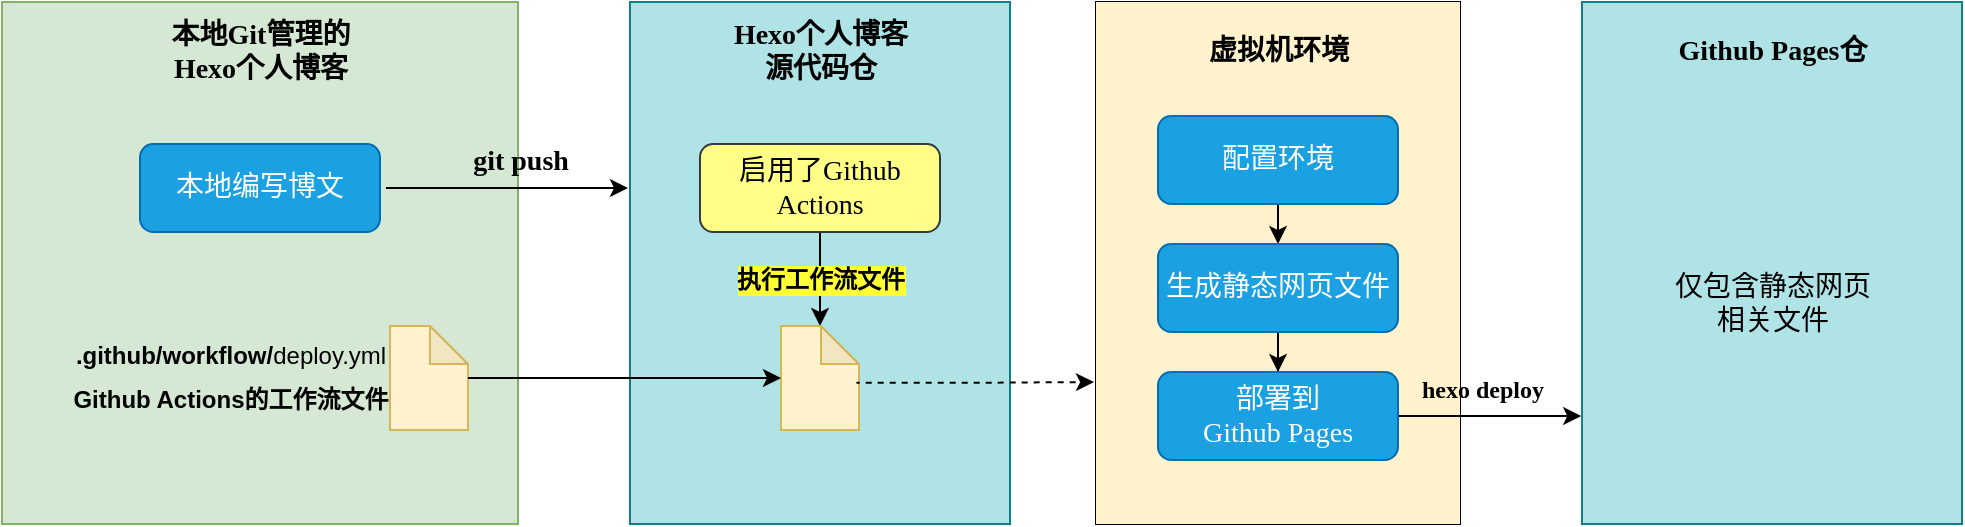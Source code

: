 <mxfile version="26.0.9">
  <diagram name="Page-1" id="c7558073-3199-34d8-9f00-42111426c3f3">
    <mxGraphModel dx="1962" dy="109" grid="0" gridSize="10" guides="1" tooltips="1" connect="1" arrows="1" fold="1" page="0" pageScale="1" pageWidth="826" pageHeight="1169" background="none" math="0" shadow="0">
      <root>
        <mxCell id="0" />
        <mxCell id="1" parent="0" />
        <mxCell id="NDmGjnWdYNBjPlGGQMog-168" value="" style="group" vertex="1" connectable="0" parent="1">
          <mxGeometry x="116" y="824" width="190" height="261" as="geometry" />
        </mxCell>
        <mxCell id="NDmGjnWdYNBjPlGGQMog-135" value="" style="group;fillColor=#b0e3e6;strokeColor=#0e8088;container=0;" vertex="1" connectable="0" parent="NDmGjnWdYNBjPlGGQMog-168">
          <mxGeometry width="190" height="261" as="geometry" />
        </mxCell>
        <mxCell id="NDmGjnWdYNBjPlGGQMog-142" style="edgeStyle=orthogonalEdgeStyle;rounded=0;orthogonalLoop=1;jettySize=auto;html=1;" edge="1" parent="NDmGjnWdYNBjPlGGQMog-168" source="NDmGjnWdYNBjPlGGQMog-137" target="NDmGjnWdYNBjPlGGQMog-140">
          <mxGeometry relative="1" as="geometry" />
        </mxCell>
        <mxCell id="NDmGjnWdYNBjPlGGQMog-146" value="&lt;b&gt;&lt;font style=&quot;font-size: 12px;&quot; face=&quot;MesloLGS NF&quot;&gt;执行工作流文件&lt;/font&gt;&lt;/b&gt;" style="edgeLabel;html=1;align=center;verticalAlign=middle;resizable=0;points=[];labelBackgroundColor=#FFFF33;labelBorderColor=none;" vertex="1" connectable="0" parent="NDmGjnWdYNBjPlGGQMog-142">
          <mxGeometry x="-0.287" y="1" relative="1" as="geometry">
            <mxPoint x="-1" y="7" as="offset" />
          </mxGeometry>
        </mxCell>
        <mxCell id="NDmGjnWdYNBjPlGGQMog-137" value="&lt;span&gt;&lt;font face=&quot;MesloLGS NF&quot; style=&quot;font-size: 14px; color: rgb(0, 0, 0);&quot;&gt;启用了Github Actions&lt;/font&gt;&lt;/span&gt;" style="whiteSpace=wrap;html=1;rounded=1;fillColor=#ffff88;strokeColor=#36393d;" vertex="1" parent="NDmGjnWdYNBjPlGGQMog-168">
          <mxGeometry x="35" y="71" width="120" height="44" as="geometry" />
        </mxCell>
        <mxCell id="NDmGjnWdYNBjPlGGQMog-138" value="&lt;div&gt;&lt;div&gt;&lt;span style=&quot;background-color: transparent; font-size: 14px;&quot;&gt;&lt;font face=&quot;MesloLGS NF&quot;&gt;&lt;b&gt;Hexo个人博客&lt;/b&gt;&lt;/font&gt;&lt;/span&gt;&lt;/div&gt;&lt;div&gt;&lt;font face=&quot;MesloLGS NF&quot;&gt;&lt;span style=&quot;font-size: 14px;&quot;&gt;&lt;b&gt;源代码仓&lt;/b&gt;&lt;/span&gt;&lt;/font&gt;&lt;br&gt;&lt;/div&gt;&lt;/div&gt;" style="text;html=1;align=center;verticalAlign=middle;whiteSpace=wrap;rounded=0;" vertex="1" parent="NDmGjnWdYNBjPlGGQMog-168">
          <mxGeometry x="17.52" y="2.35" width="154.96" height="46.05" as="geometry" />
        </mxCell>
        <mxCell id="NDmGjnWdYNBjPlGGQMog-140" value="" style="shape=note;whiteSpace=wrap;html=1;backgroundOutline=1;darkOpacity=0.05;fillColor=#fff2cc;strokeColor=#d6b656;size=19;" vertex="1" parent="NDmGjnWdYNBjPlGGQMog-168">
          <mxGeometry x="75.5" y="162" width="39" height="52" as="geometry" />
        </mxCell>
        <mxCell id="NDmGjnWdYNBjPlGGQMog-133" value="" style="group" vertex="1" connectable="0" parent="1">
          <mxGeometry x="-198" y="824" width="258" height="261" as="geometry" />
        </mxCell>
        <mxCell id="NDmGjnWdYNBjPlGGQMog-105" value="" style="group;fillColor=#d5e8d4;strokeColor=#82b366;container=0;" vertex="1" connectable="0" parent="NDmGjnWdYNBjPlGGQMog-133">
          <mxGeometry width="258" height="261" as="geometry" />
        </mxCell>
        <mxCell id="NDmGjnWdYNBjPlGGQMog-99" value="&lt;font face=&quot;MesloLGS NF&quot; style=&quot;font-size: 14px;&quot;&gt;本地编写博文&lt;/font&gt;" style="whiteSpace=wrap;html=1;rounded=1;fillColor=#1ba1e2;fontColor=#ffffff;strokeColor=#006EAF;" vertex="1" parent="NDmGjnWdYNBjPlGGQMog-133">
          <mxGeometry x="69" y="71" width="120" height="44" as="geometry" />
        </mxCell>
        <mxCell id="NDmGjnWdYNBjPlGGQMog-104" value="&lt;b&gt;&lt;font face=&quot;MesloLGS NF&quot; style=&quot;font-size: 14px;&quot;&gt;本地&lt;/font&gt;&lt;/b&gt;&lt;b style=&quot;background-color: transparent; color: light-dark(rgb(0, 0, 0), rgb(255, 255, 255));&quot;&gt;&lt;font face=&quot;MesloLGS NF&quot; style=&quot;font-size: 14px;&quot;&gt;Git管理的&lt;/font&gt;&lt;/b&gt;&lt;div&gt;&lt;div&gt;&lt;div&gt;&lt;b&gt;&lt;font face=&quot;MesloLGS NF&quot; style=&quot;font-size: 14px;&quot;&gt;Hexo个人博客&lt;/font&gt;&lt;/b&gt;&lt;/div&gt;&lt;/div&gt;&lt;/div&gt;" style="text;html=1;align=center;verticalAlign=middle;whiteSpace=wrap;rounded=0;" vertex="1" parent="NDmGjnWdYNBjPlGGQMog-133">
          <mxGeometry x="51.52" y="2.35" width="154.96" height="46.05" as="geometry" />
        </mxCell>
        <mxCell id="NDmGjnWdYNBjPlGGQMog-126" value="" style="group" vertex="1" connectable="0" parent="NDmGjnWdYNBjPlGGQMog-133">
          <mxGeometry x="25" y="162" width="208" height="52" as="geometry" />
        </mxCell>
        <mxCell id="NDmGjnWdYNBjPlGGQMog-122" value="" style="shape=note;whiteSpace=wrap;html=1;backgroundOutline=1;darkOpacity=0.05;fillColor=#fff2cc;strokeColor=#d6b656;size=19;" vertex="1" parent="NDmGjnWdYNBjPlGGQMog-126">
          <mxGeometry x="169" width="39" height="52" as="geometry" />
        </mxCell>
        <mxCell id="NDmGjnWdYNBjPlGGQMog-124" value="&lt;div&gt;&lt;b&gt;.github/workflow/&lt;/b&gt;deploy.yml&lt;/div&gt;&lt;div&gt;&lt;font style=&quot;font-size: 5px;&quot;&gt;&lt;br&gt;&lt;/font&gt;&lt;/div&gt;&lt;div style=&quot;line-height: 0%;&quot;&gt;&lt;b&gt;Github Actions的工作流文件&lt;/b&gt;&lt;/div&gt;" style="text;html=1;align=center;verticalAlign=middle;whiteSpace=wrap;rounded=0;" vertex="1" parent="NDmGjnWdYNBjPlGGQMog-126">
          <mxGeometry width="179" height="47" as="geometry" />
        </mxCell>
        <mxCell id="NDmGjnWdYNBjPlGGQMog-102" value="" style="edgeStyle=orthogonalEdgeStyle;rounded=0;orthogonalLoop=1;jettySize=auto;html=1;" edge="1" parent="1">
          <mxGeometry relative="1" as="geometry">
            <mxPoint x="-6" y="917" as="sourcePoint" />
            <mxPoint x="115" y="917" as="targetPoint" />
            <Array as="points">
              <mxPoint x="115" y="917" />
            </Array>
          </mxGeometry>
        </mxCell>
        <mxCell id="NDmGjnWdYNBjPlGGQMog-109" value="&lt;b&gt;&lt;font face=&quot;MesloLGS NF&quot; style=&quot;font-size: 14px;&quot;&gt;git push&lt;/font&gt;&lt;/b&gt;" style="edgeLabel;html=1;align=center;verticalAlign=middle;resizable=0;points=[];labelBackgroundColor=none;" vertex="1" connectable="0" parent="NDmGjnWdYNBjPlGGQMog-102">
          <mxGeometry x="0.248" y="5" relative="1" as="geometry">
            <mxPoint x="-9" y="-8" as="offset" />
          </mxGeometry>
        </mxCell>
        <mxCell id="NDmGjnWdYNBjPlGGQMog-157" style="edgeStyle=orthogonalEdgeStyle;rounded=0;orthogonalLoop=1;jettySize=auto;html=1;entryX=0;entryY=0.5;entryDx=0;entryDy=0;entryPerimeter=0;flowAnimation=0;" edge="1" parent="1" source="NDmGjnWdYNBjPlGGQMog-122" target="NDmGjnWdYNBjPlGGQMog-140">
          <mxGeometry relative="1" as="geometry" />
        </mxCell>
        <mxCell id="NDmGjnWdYNBjPlGGQMog-161" style="edgeStyle=orthogonalEdgeStyle;rounded=0;orthogonalLoop=1;jettySize=auto;html=1;flowAnimation=1;dashed=1;exitX=0.967;exitY=0.546;exitDx=0;exitDy=0;exitPerimeter=0;" edge="1" parent="1" source="NDmGjnWdYNBjPlGGQMog-140">
          <mxGeometry relative="1" as="geometry">
            <mxPoint x="45" y="1022" as="sourcePoint" />
            <mxPoint x="348" y="1014" as="targetPoint" />
          </mxGeometry>
        </mxCell>
        <mxCell id="NDmGjnWdYNBjPlGGQMog-167" value="" style="group;strokeColor=default;" vertex="1" connectable="0" parent="1">
          <mxGeometry x="349" y="824" width="182" height="261" as="geometry" />
        </mxCell>
        <mxCell id="NDmGjnWdYNBjPlGGQMog-151" value="" style="group;fillColor=#fff2cc;strokeColor=none;container=0;" vertex="1" connectable="0" parent="NDmGjnWdYNBjPlGGQMog-167">
          <mxGeometry width="182" height="261" as="geometry" />
        </mxCell>
        <mxCell id="NDmGjnWdYNBjPlGGQMog-155" value="&lt;div&gt;&lt;div&gt;&lt;font face=&quot;MesloLGS NF&quot;&gt;&lt;span style=&quot;font-size: 14px;&quot;&gt;&lt;b&gt;虚拟机环境&lt;/b&gt;&lt;/span&gt;&lt;/font&gt;&lt;/div&gt;&lt;/div&gt;" style="text;html=1;align=center;verticalAlign=middle;whiteSpace=wrap;rounded=0;" vertex="1" parent="NDmGjnWdYNBjPlGGQMog-167">
          <mxGeometry x="13.52" y="2.35" width="154.96" height="46.05" as="geometry" />
        </mxCell>
        <mxCell id="NDmGjnWdYNBjPlGGQMog-165" style="edgeStyle=orthogonalEdgeStyle;rounded=0;orthogonalLoop=1;jettySize=auto;html=1;exitX=0.5;exitY=1;exitDx=0;exitDy=0;entryX=0.5;entryY=0;entryDx=0;entryDy=0;" edge="1" parent="NDmGjnWdYNBjPlGGQMog-167" source="NDmGjnWdYNBjPlGGQMog-162" target="NDmGjnWdYNBjPlGGQMog-163">
          <mxGeometry relative="1" as="geometry" />
        </mxCell>
        <mxCell id="NDmGjnWdYNBjPlGGQMog-162" value="&lt;font face=&quot;MesloLGS NF&quot;&gt;&lt;span style=&quot;font-size: 14px;&quot;&gt;配置环境&lt;/span&gt;&lt;/font&gt;" style="whiteSpace=wrap;html=1;rounded=1;fillColor=#1ba1e2;fontColor=#ffffff;strokeColor=#006EAF;" vertex="1" parent="NDmGjnWdYNBjPlGGQMog-167">
          <mxGeometry x="31" y="57" width="120" height="44" as="geometry" />
        </mxCell>
        <mxCell id="NDmGjnWdYNBjPlGGQMog-166" style="edgeStyle=orthogonalEdgeStyle;rounded=0;orthogonalLoop=1;jettySize=auto;html=1;exitX=0.5;exitY=1;exitDx=0;exitDy=0;" edge="1" parent="NDmGjnWdYNBjPlGGQMog-167" source="NDmGjnWdYNBjPlGGQMog-163" target="NDmGjnWdYNBjPlGGQMog-164">
          <mxGeometry relative="1" as="geometry" />
        </mxCell>
        <mxCell id="NDmGjnWdYNBjPlGGQMog-163" value="&lt;font face=&quot;MesloLGS NF&quot;&gt;&lt;span style=&quot;font-size: 14px;&quot;&gt;生成静态网页文件&lt;/span&gt;&lt;/font&gt;" style="whiteSpace=wrap;html=1;rounded=1;fillColor=#1ba1e2;fontColor=#ffffff;strokeColor=#006EAF;" vertex="1" parent="NDmGjnWdYNBjPlGGQMog-167">
          <mxGeometry x="31" y="121" width="120" height="44" as="geometry" />
        </mxCell>
        <mxCell id="NDmGjnWdYNBjPlGGQMog-178" style="edgeStyle=orthogonalEdgeStyle;rounded=0;orthogonalLoop=1;jettySize=auto;html=1;exitX=1;exitY=0.5;exitDx=0;exitDy=0;" edge="1" parent="NDmGjnWdYNBjPlGGQMog-167" source="NDmGjnWdYNBjPlGGQMog-164">
          <mxGeometry relative="1" as="geometry">
            <mxPoint x="242.6" y="207" as="targetPoint" />
          </mxGeometry>
        </mxCell>
        <mxCell id="NDmGjnWdYNBjPlGGQMog-179" value="&lt;font style=&quot;font-size: 12px;&quot; face=&quot;MesloLGS NF&quot;&gt;hexo deploy&lt;/font&gt;" style="edgeLabel;html=1;align=center;verticalAlign=middle;resizable=0;points=[];labelBackgroundColor=none;fontStyle=1" vertex="1" connectable="0" parent="NDmGjnWdYNBjPlGGQMog-178">
          <mxGeometry x="-0.131" y="3" relative="1" as="geometry">
            <mxPoint x="2" y="-10" as="offset" />
          </mxGeometry>
        </mxCell>
        <mxCell id="NDmGjnWdYNBjPlGGQMog-164" value="&lt;font face=&quot;MesloLGS NF&quot;&gt;&lt;span style=&quot;font-size: 14px;&quot;&gt;部署到&lt;/span&gt;&lt;/font&gt;&lt;div&gt;&lt;font face=&quot;MesloLGS NF&quot;&gt;&lt;span style=&quot;font-size: 14px;&quot;&gt;Github Pages&lt;/span&gt;&lt;/font&gt;&lt;/div&gt;" style="whiteSpace=wrap;html=1;rounded=1;fillColor=#1ba1e2;fontColor=#ffffff;strokeColor=#006EAF;" vertex="1" parent="NDmGjnWdYNBjPlGGQMog-167">
          <mxGeometry x="31" y="185" width="120" height="44" as="geometry" />
        </mxCell>
        <mxCell id="NDmGjnWdYNBjPlGGQMog-169" value="" style="group" vertex="1" connectable="0" parent="1">
          <mxGeometry x="592" y="824" width="190" height="261" as="geometry" />
        </mxCell>
        <mxCell id="NDmGjnWdYNBjPlGGQMog-170" value="" style="group;fillColor=#b0e3e6;strokeColor=#0e8088;container=0;" vertex="1" connectable="0" parent="NDmGjnWdYNBjPlGGQMog-169">
          <mxGeometry width="190" height="261" as="geometry" />
        </mxCell>
        <mxCell id="NDmGjnWdYNBjPlGGQMog-174" value="&lt;div&gt;&lt;div&gt;&lt;font face=&quot;MesloLGS NF&quot;&gt;&lt;span style=&quot;font-size: 14px;&quot;&gt;&lt;b&gt;Github Pages仓&lt;/b&gt;&lt;/span&gt;&lt;/font&gt;&lt;br&gt;&lt;/div&gt;&lt;/div&gt;" style="text;html=1;align=center;verticalAlign=middle;whiteSpace=wrap;rounded=0;" vertex="1" parent="NDmGjnWdYNBjPlGGQMog-169">
          <mxGeometry x="17.52" y="2.35" width="154.96" height="46.05" as="geometry" />
        </mxCell>
        <mxCell id="NDmGjnWdYNBjPlGGQMog-182" value="&lt;div&gt;&lt;div&gt;&lt;div&gt;&lt;font face=&quot;MesloLGS NF&quot;&gt;&lt;span style=&quot;font-size: 14px;&quot;&gt;仅包含静态网页&lt;/span&gt;&lt;/font&gt;&lt;/div&gt;&lt;div&gt;&lt;font face=&quot;MesloLGS NF&quot;&gt;&lt;span style=&quot;font-size: 14px;&quot;&gt;相关文件&lt;/span&gt;&lt;/font&gt;&lt;/div&gt;&lt;/div&gt;&lt;/div&gt;" style="text;html=1;align=center;verticalAlign=middle;whiteSpace=wrap;rounded=0;" vertex="1" parent="NDmGjnWdYNBjPlGGQMog-169">
          <mxGeometry x="17.52" y="128" width="154.96" height="46.05" as="geometry" />
        </mxCell>
      </root>
    </mxGraphModel>
  </diagram>
</mxfile>
